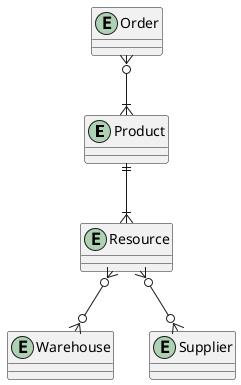 @startuml

entity "Product" as product {}
entity "Resource" as resource {}
entity "Order" as order {}
entity "Warehouse" as warehouse {}
entity "Supplier" as supplier {}


order }o--|{ product
product ||--|{ resource
resource }o--o{ warehouse
resource }o--o{supplier

@enduml
